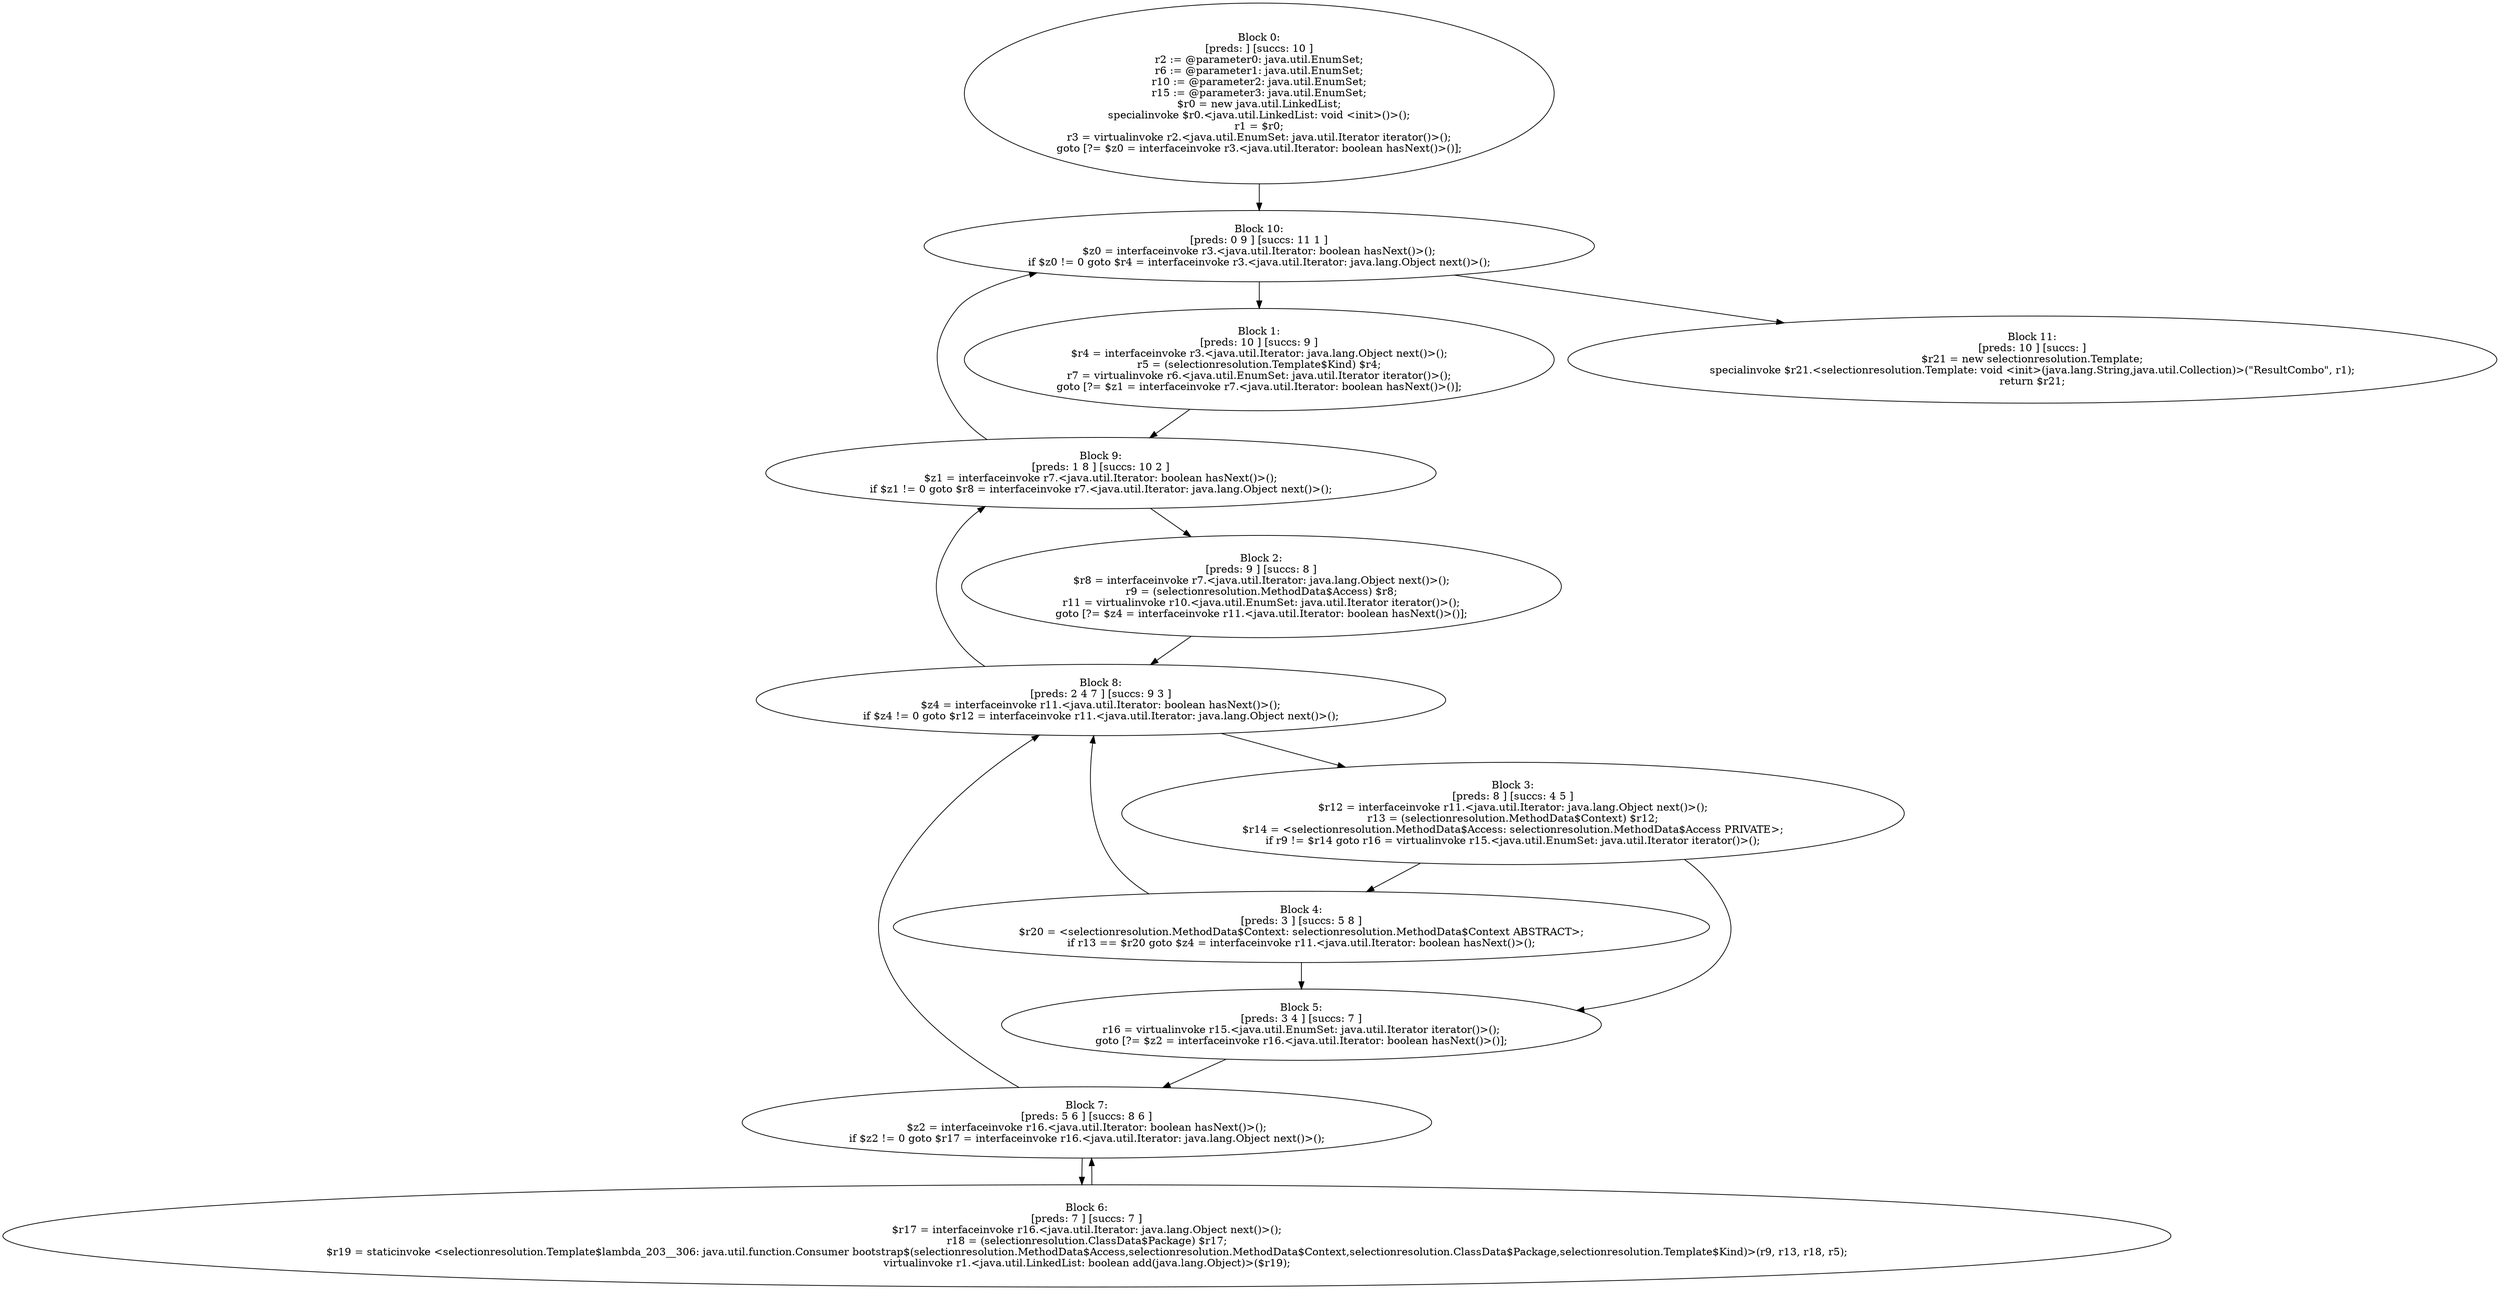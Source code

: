 digraph "unitGraph" {
    "Block 0:
[preds: ] [succs: 10 ]
r2 := @parameter0: java.util.EnumSet;
r6 := @parameter1: java.util.EnumSet;
r10 := @parameter2: java.util.EnumSet;
r15 := @parameter3: java.util.EnumSet;
$r0 = new java.util.LinkedList;
specialinvoke $r0.<java.util.LinkedList: void <init>()>();
r1 = $r0;
r3 = virtualinvoke r2.<java.util.EnumSet: java.util.Iterator iterator()>();
goto [?= $z0 = interfaceinvoke r3.<java.util.Iterator: boolean hasNext()>()];
"
    "Block 1:
[preds: 10 ] [succs: 9 ]
$r4 = interfaceinvoke r3.<java.util.Iterator: java.lang.Object next()>();
r5 = (selectionresolution.Template$Kind) $r4;
r7 = virtualinvoke r6.<java.util.EnumSet: java.util.Iterator iterator()>();
goto [?= $z1 = interfaceinvoke r7.<java.util.Iterator: boolean hasNext()>()];
"
    "Block 2:
[preds: 9 ] [succs: 8 ]
$r8 = interfaceinvoke r7.<java.util.Iterator: java.lang.Object next()>();
r9 = (selectionresolution.MethodData$Access) $r8;
r11 = virtualinvoke r10.<java.util.EnumSet: java.util.Iterator iterator()>();
goto [?= $z4 = interfaceinvoke r11.<java.util.Iterator: boolean hasNext()>()];
"
    "Block 3:
[preds: 8 ] [succs: 4 5 ]
$r12 = interfaceinvoke r11.<java.util.Iterator: java.lang.Object next()>();
r13 = (selectionresolution.MethodData$Context) $r12;
$r14 = <selectionresolution.MethodData$Access: selectionresolution.MethodData$Access PRIVATE>;
if r9 != $r14 goto r16 = virtualinvoke r15.<java.util.EnumSet: java.util.Iterator iterator()>();
"
    "Block 4:
[preds: 3 ] [succs: 5 8 ]
$r20 = <selectionresolution.MethodData$Context: selectionresolution.MethodData$Context ABSTRACT>;
if r13 == $r20 goto $z4 = interfaceinvoke r11.<java.util.Iterator: boolean hasNext()>();
"
    "Block 5:
[preds: 3 4 ] [succs: 7 ]
r16 = virtualinvoke r15.<java.util.EnumSet: java.util.Iterator iterator()>();
goto [?= $z2 = interfaceinvoke r16.<java.util.Iterator: boolean hasNext()>()];
"
    "Block 6:
[preds: 7 ] [succs: 7 ]
$r17 = interfaceinvoke r16.<java.util.Iterator: java.lang.Object next()>();
r18 = (selectionresolution.ClassData$Package) $r17;
$r19 = staticinvoke <selectionresolution.Template$lambda_203__306: java.util.function.Consumer bootstrap$(selectionresolution.MethodData$Access,selectionresolution.MethodData$Context,selectionresolution.ClassData$Package,selectionresolution.Template$Kind)>(r9, r13, r18, r5);
virtualinvoke r1.<java.util.LinkedList: boolean add(java.lang.Object)>($r19);
"
    "Block 7:
[preds: 5 6 ] [succs: 8 6 ]
$z2 = interfaceinvoke r16.<java.util.Iterator: boolean hasNext()>();
if $z2 != 0 goto $r17 = interfaceinvoke r16.<java.util.Iterator: java.lang.Object next()>();
"
    "Block 8:
[preds: 2 4 7 ] [succs: 9 3 ]
$z4 = interfaceinvoke r11.<java.util.Iterator: boolean hasNext()>();
if $z4 != 0 goto $r12 = interfaceinvoke r11.<java.util.Iterator: java.lang.Object next()>();
"
    "Block 9:
[preds: 1 8 ] [succs: 10 2 ]
$z1 = interfaceinvoke r7.<java.util.Iterator: boolean hasNext()>();
if $z1 != 0 goto $r8 = interfaceinvoke r7.<java.util.Iterator: java.lang.Object next()>();
"
    "Block 10:
[preds: 0 9 ] [succs: 11 1 ]
$z0 = interfaceinvoke r3.<java.util.Iterator: boolean hasNext()>();
if $z0 != 0 goto $r4 = interfaceinvoke r3.<java.util.Iterator: java.lang.Object next()>();
"
    "Block 11:
[preds: 10 ] [succs: ]
$r21 = new selectionresolution.Template;
specialinvoke $r21.<selectionresolution.Template: void <init>(java.lang.String,java.util.Collection)>(\"ResultCombo\", r1);
return $r21;
"
    "Block 0:
[preds: ] [succs: 10 ]
r2 := @parameter0: java.util.EnumSet;
r6 := @parameter1: java.util.EnumSet;
r10 := @parameter2: java.util.EnumSet;
r15 := @parameter3: java.util.EnumSet;
$r0 = new java.util.LinkedList;
specialinvoke $r0.<java.util.LinkedList: void <init>()>();
r1 = $r0;
r3 = virtualinvoke r2.<java.util.EnumSet: java.util.Iterator iterator()>();
goto [?= $z0 = interfaceinvoke r3.<java.util.Iterator: boolean hasNext()>()];
"->"Block 10:
[preds: 0 9 ] [succs: 11 1 ]
$z0 = interfaceinvoke r3.<java.util.Iterator: boolean hasNext()>();
if $z0 != 0 goto $r4 = interfaceinvoke r3.<java.util.Iterator: java.lang.Object next()>();
";
    "Block 1:
[preds: 10 ] [succs: 9 ]
$r4 = interfaceinvoke r3.<java.util.Iterator: java.lang.Object next()>();
r5 = (selectionresolution.Template$Kind) $r4;
r7 = virtualinvoke r6.<java.util.EnumSet: java.util.Iterator iterator()>();
goto [?= $z1 = interfaceinvoke r7.<java.util.Iterator: boolean hasNext()>()];
"->"Block 9:
[preds: 1 8 ] [succs: 10 2 ]
$z1 = interfaceinvoke r7.<java.util.Iterator: boolean hasNext()>();
if $z1 != 0 goto $r8 = interfaceinvoke r7.<java.util.Iterator: java.lang.Object next()>();
";
    "Block 2:
[preds: 9 ] [succs: 8 ]
$r8 = interfaceinvoke r7.<java.util.Iterator: java.lang.Object next()>();
r9 = (selectionresolution.MethodData$Access) $r8;
r11 = virtualinvoke r10.<java.util.EnumSet: java.util.Iterator iterator()>();
goto [?= $z4 = interfaceinvoke r11.<java.util.Iterator: boolean hasNext()>()];
"->"Block 8:
[preds: 2 4 7 ] [succs: 9 3 ]
$z4 = interfaceinvoke r11.<java.util.Iterator: boolean hasNext()>();
if $z4 != 0 goto $r12 = interfaceinvoke r11.<java.util.Iterator: java.lang.Object next()>();
";
    "Block 3:
[preds: 8 ] [succs: 4 5 ]
$r12 = interfaceinvoke r11.<java.util.Iterator: java.lang.Object next()>();
r13 = (selectionresolution.MethodData$Context) $r12;
$r14 = <selectionresolution.MethodData$Access: selectionresolution.MethodData$Access PRIVATE>;
if r9 != $r14 goto r16 = virtualinvoke r15.<java.util.EnumSet: java.util.Iterator iterator()>();
"->"Block 4:
[preds: 3 ] [succs: 5 8 ]
$r20 = <selectionresolution.MethodData$Context: selectionresolution.MethodData$Context ABSTRACT>;
if r13 == $r20 goto $z4 = interfaceinvoke r11.<java.util.Iterator: boolean hasNext()>();
";
    "Block 3:
[preds: 8 ] [succs: 4 5 ]
$r12 = interfaceinvoke r11.<java.util.Iterator: java.lang.Object next()>();
r13 = (selectionresolution.MethodData$Context) $r12;
$r14 = <selectionresolution.MethodData$Access: selectionresolution.MethodData$Access PRIVATE>;
if r9 != $r14 goto r16 = virtualinvoke r15.<java.util.EnumSet: java.util.Iterator iterator()>();
"->"Block 5:
[preds: 3 4 ] [succs: 7 ]
r16 = virtualinvoke r15.<java.util.EnumSet: java.util.Iterator iterator()>();
goto [?= $z2 = interfaceinvoke r16.<java.util.Iterator: boolean hasNext()>()];
";
    "Block 4:
[preds: 3 ] [succs: 5 8 ]
$r20 = <selectionresolution.MethodData$Context: selectionresolution.MethodData$Context ABSTRACT>;
if r13 == $r20 goto $z4 = interfaceinvoke r11.<java.util.Iterator: boolean hasNext()>();
"->"Block 5:
[preds: 3 4 ] [succs: 7 ]
r16 = virtualinvoke r15.<java.util.EnumSet: java.util.Iterator iterator()>();
goto [?= $z2 = interfaceinvoke r16.<java.util.Iterator: boolean hasNext()>()];
";
    "Block 4:
[preds: 3 ] [succs: 5 8 ]
$r20 = <selectionresolution.MethodData$Context: selectionresolution.MethodData$Context ABSTRACT>;
if r13 == $r20 goto $z4 = interfaceinvoke r11.<java.util.Iterator: boolean hasNext()>();
"->"Block 8:
[preds: 2 4 7 ] [succs: 9 3 ]
$z4 = interfaceinvoke r11.<java.util.Iterator: boolean hasNext()>();
if $z4 != 0 goto $r12 = interfaceinvoke r11.<java.util.Iterator: java.lang.Object next()>();
";
    "Block 5:
[preds: 3 4 ] [succs: 7 ]
r16 = virtualinvoke r15.<java.util.EnumSet: java.util.Iterator iterator()>();
goto [?= $z2 = interfaceinvoke r16.<java.util.Iterator: boolean hasNext()>()];
"->"Block 7:
[preds: 5 6 ] [succs: 8 6 ]
$z2 = interfaceinvoke r16.<java.util.Iterator: boolean hasNext()>();
if $z2 != 0 goto $r17 = interfaceinvoke r16.<java.util.Iterator: java.lang.Object next()>();
";
    "Block 6:
[preds: 7 ] [succs: 7 ]
$r17 = interfaceinvoke r16.<java.util.Iterator: java.lang.Object next()>();
r18 = (selectionresolution.ClassData$Package) $r17;
$r19 = staticinvoke <selectionresolution.Template$lambda_203__306: java.util.function.Consumer bootstrap$(selectionresolution.MethodData$Access,selectionresolution.MethodData$Context,selectionresolution.ClassData$Package,selectionresolution.Template$Kind)>(r9, r13, r18, r5);
virtualinvoke r1.<java.util.LinkedList: boolean add(java.lang.Object)>($r19);
"->"Block 7:
[preds: 5 6 ] [succs: 8 6 ]
$z2 = interfaceinvoke r16.<java.util.Iterator: boolean hasNext()>();
if $z2 != 0 goto $r17 = interfaceinvoke r16.<java.util.Iterator: java.lang.Object next()>();
";
    "Block 7:
[preds: 5 6 ] [succs: 8 6 ]
$z2 = interfaceinvoke r16.<java.util.Iterator: boolean hasNext()>();
if $z2 != 0 goto $r17 = interfaceinvoke r16.<java.util.Iterator: java.lang.Object next()>();
"->"Block 8:
[preds: 2 4 7 ] [succs: 9 3 ]
$z4 = interfaceinvoke r11.<java.util.Iterator: boolean hasNext()>();
if $z4 != 0 goto $r12 = interfaceinvoke r11.<java.util.Iterator: java.lang.Object next()>();
";
    "Block 7:
[preds: 5 6 ] [succs: 8 6 ]
$z2 = interfaceinvoke r16.<java.util.Iterator: boolean hasNext()>();
if $z2 != 0 goto $r17 = interfaceinvoke r16.<java.util.Iterator: java.lang.Object next()>();
"->"Block 6:
[preds: 7 ] [succs: 7 ]
$r17 = interfaceinvoke r16.<java.util.Iterator: java.lang.Object next()>();
r18 = (selectionresolution.ClassData$Package) $r17;
$r19 = staticinvoke <selectionresolution.Template$lambda_203__306: java.util.function.Consumer bootstrap$(selectionresolution.MethodData$Access,selectionresolution.MethodData$Context,selectionresolution.ClassData$Package,selectionresolution.Template$Kind)>(r9, r13, r18, r5);
virtualinvoke r1.<java.util.LinkedList: boolean add(java.lang.Object)>($r19);
";
    "Block 8:
[preds: 2 4 7 ] [succs: 9 3 ]
$z4 = interfaceinvoke r11.<java.util.Iterator: boolean hasNext()>();
if $z4 != 0 goto $r12 = interfaceinvoke r11.<java.util.Iterator: java.lang.Object next()>();
"->"Block 9:
[preds: 1 8 ] [succs: 10 2 ]
$z1 = interfaceinvoke r7.<java.util.Iterator: boolean hasNext()>();
if $z1 != 0 goto $r8 = interfaceinvoke r7.<java.util.Iterator: java.lang.Object next()>();
";
    "Block 8:
[preds: 2 4 7 ] [succs: 9 3 ]
$z4 = interfaceinvoke r11.<java.util.Iterator: boolean hasNext()>();
if $z4 != 0 goto $r12 = interfaceinvoke r11.<java.util.Iterator: java.lang.Object next()>();
"->"Block 3:
[preds: 8 ] [succs: 4 5 ]
$r12 = interfaceinvoke r11.<java.util.Iterator: java.lang.Object next()>();
r13 = (selectionresolution.MethodData$Context) $r12;
$r14 = <selectionresolution.MethodData$Access: selectionresolution.MethodData$Access PRIVATE>;
if r9 != $r14 goto r16 = virtualinvoke r15.<java.util.EnumSet: java.util.Iterator iterator()>();
";
    "Block 9:
[preds: 1 8 ] [succs: 10 2 ]
$z1 = interfaceinvoke r7.<java.util.Iterator: boolean hasNext()>();
if $z1 != 0 goto $r8 = interfaceinvoke r7.<java.util.Iterator: java.lang.Object next()>();
"->"Block 10:
[preds: 0 9 ] [succs: 11 1 ]
$z0 = interfaceinvoke r3.<java.util.Iterator: boolean hasNext()>();
if $z0 != 0 goto $r4 = interfaceinvoke r3.<java.util.Iterator: java.lang.Object next()>();
";
    "Block 9:
[preds: 1 8 ] [succs: 10 2 ]
$z1 = interfaceinvoke r7.<java.util.Iterator: boolean hasNext()>();
if $z1 != 0 goto $r8 = interfaceinvoke r7.<java.util.Iterator: java.lang.Object next()>();
"->"Block 2:
[preds: 9 ] [succs: 8 ]
$r8 = interfaceinvoke r7.<java.util.Iterator: java.lang.Object next()>();
r9 = (selectionresolution.MethodData$Access) $r8;
r11 = virtualinvoke r10.<java.util.EnumSet: java.util.Iterator iterator()>();
goto [?= $z4 = interfaceinvoke r11.<java.util.Iterator: boolean hasNext()>()];
";
    "Block 10:
[preds: 0 9 ] [succs: 11 1 ]
$z0 = interfaceinvoke r3.<java.util.Iterator: boolean hasNext()>();
if $z0 != 0 goto $r4 = interfaceinvoke r3.<java.util.Iterator: java.lang.Object next()>();
"->"Block 11:
[preds: 10 ] [succs: ]
$r21 = new selectionresolution.Template;
specialinvoke $r21.<selectionresolution.Template: void <init>(java.lang.String,java.util.Collection)>(\"ResultCombo\", r1);
return $r21;
";
    "Block 10:
[preds: 0 9 ] [succs: 11 1 ]
$z0 = interfaceinvoke r3.<java.util.Iterator: boolean hasNext()>();
if $z0 != 0 goto $r4 = interfaceinvoke r3.<java.util.Iterator: java.lang.Object next()>();
"->"Block 1:
[preds: 10 ] [succs: 9 ]
$r4 = interfaceinvoke r3.<java.util.Iterator: java.lang.Object next()>();
r5 = (selectionresolution.Template$Kind) $r4;
r7 = virtualinvoke r6.<java.util.EnumSet: java.util.Iterator iterator()>();
goto [?= $z1 = interfaceinvoke r7.<java.util.Iterator: boolean hasNext()>()];
";
}

